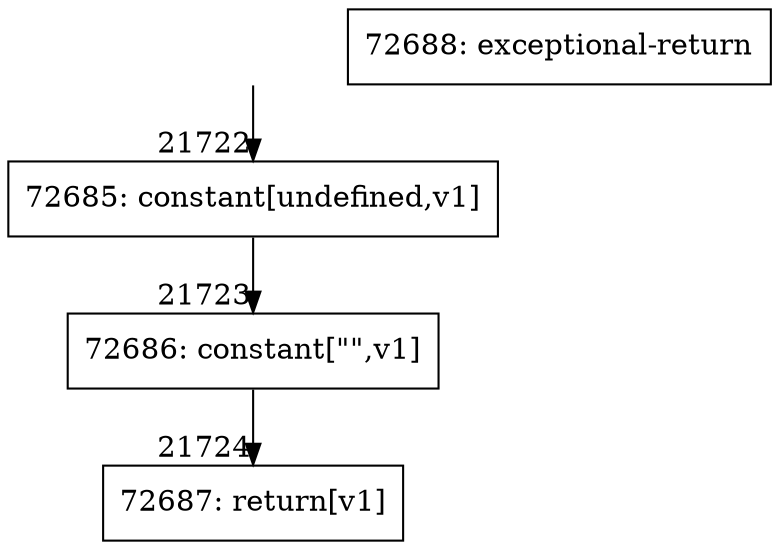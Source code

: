 digraph {
rankdir="TD"
BB_entry1904[shape=none,label=""];
BB_entry1904 -> BB21722 [tailport=s, headport=n, headlabel="    21722"]
BB21722 [shape=record label="{72685: constant[undefined,v1]}" ] 
BB21722 -> BB21723 [tailport=s, headport=n, headlabel="      21723"]
BB21723 [shape=record label="{72686: constant[\"\",v1]}" ] 
BB21723 -> BB21724 [tailport=s, headport=n, headlabel="      21724"]
BB21724 [shape=record label="{72687: return[v1]}" ] 
BB21725 [shape=record label="{72688: exceptional-return}" ] 
//#$~ 40748
}
